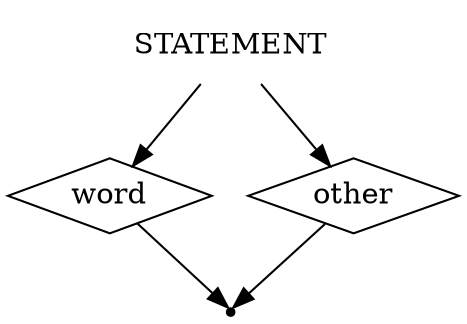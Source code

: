 digraph STATEMENT{
    start [label=STATEMENT shape=plaintext]
    word [label=word shape=diamond]
    other [label=other shape=diamond]
    end [label="" shape=point]

    start -> word
    start -> other
    other -> end
    word -> end
}
